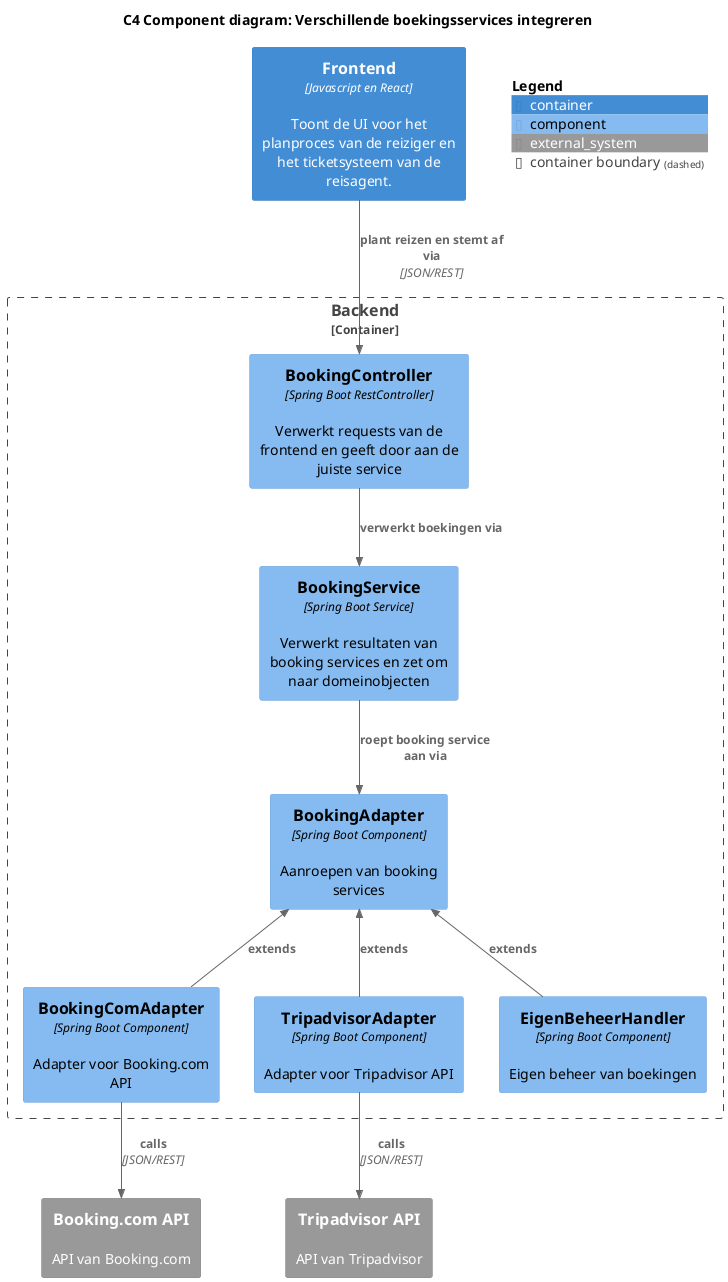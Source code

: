 @startuml
title C4 Component diagram: Verschillende boekingsservices integreren
!include <C4/C4_Component.puml>
top to bottom direction


Container(Frontend, "Frontend", "Javascript en React", "Toont de UI voor het planproces van de reiziger en het ticketsysteem van de reisagent.")


Container_Boundary(backend, "Backend") {
Component(bookingController, "BookingController", "Spring Boot RestController", "Verwerkt requests van de frontend en geeft door aan de juiste service")
Component(bookingService, "BookingService", "Spring Boot Service", "Verwerkt resultaten van booking services en zet om naar domeinobjecten")
Component(bookingAdapter, "BookingAdapter", "Spring Boot Component", "Aanroepen van booking services")
Component(BookingComAdapter, "BookingComAdapter", "Spring Boot Component", "Adapter voor Booking.com API")
Component(tripAdvisorAdapter, "TripadvisorAdapter", "Spring Boot Component", "Adapter voor Tripadvisor API")
Component(eigenBeheerHandler, "EigenBeheerHandler", "Spring Boot Component", "Eigen beheer van boekingen")
}
System_Ext(bookingComApi, "Booking.com API", "API van Booking.com")
System_Ext(tripAdvisorApi, "Tripadvisor API", "API van Tripadvisor")

Rel(Frontend, bookingController, "plant reizen en stemt af via", "JSON/REST")
Rel(bookingController, bookingService, "verwerkt boekingen via")
Rel(bookingService, bookingAdapter, "roept booking service aan via")
Rel_U(BookingComAdapter, bookingAdapter, "extends")
Rel_U(tripAdvisorAdapter, bookingAdapter, "extends")
Rel_U(eigenBeheerHandler, bookingAdapter, "extends")
Rel(BookingComAdapter, bookingComApi, "calls", "JSON/REST")
Rel(tripAdvisorAdapter, tripAdvisorApi, "calls", "JSON/REST")


SHOW_FLOATING_LEGEND()

@enduml
